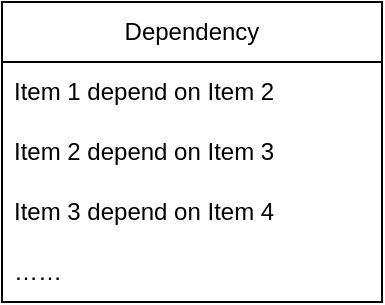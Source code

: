 <mxfile version="25.0.3">
  <diagram name="第 1 页" id="oUxjvyqT6wlHveY7VZm-">
    <mxGraphModel dx="704" dy="424" grid="1" gridSize="10" guides="1" tooltips="1" connect="1" arrows="1" fold="1" page="1" pageScale="1" pageWidth="827" pageHeight="1169" math="0" shadow="0">
      <root>
        <mxCell id="0" />
        <mxCell id="1" parent="0" />
        <mxCell id="ZvHmufIuO7UkllNlJ2f9-6" value="Dependency" style="swimlane;fontStyle=0;childLayout=stackLayout;horizontal=1;startSize=30;horizontalStack=0;resizeParent=1;resizeParentMax=0;resizeLast=0;collapsible=1;marginBottom=0;whiteSpace=wrap;html=1;" vertex="1" parent="1">
          <mxGeometry x="290" y="160" width="190" height="150" as="geometry" />
        </mxCell>
        <mxCell id="ZvHmufIuO7UkllNlJ2f9-7" value="Item 1 depend on Item 2" style="text;strokeColor=none;fillColor=none;align=left;verticalAlign=middle;spacingLeft=4;spacingRight=4;overflow=hidden;points=[[0,0.5],[1,0.5]];portConstraint=eastwest;rotatable=0;whiteSpace=wrap;html=1;" vertex="1" parent="ZvHmufIuO7UkllNlJ2f9-6">
          <mxGeometry y="30" width="190" height="30" as="geometry" />
        </mxCell>
        <mxCell id="ZvHmufIuO7UkllNlJ2f9-8" value="Item 2 depend on Item 3" style="text;strokeColor=none;fillColor=none;align=left;verticalAlign=middle;spacingLeft=4;spacingRight=4;overflow=hidden;points=[[0,0.5],[1,0.5]];portConstraint=eastwest;rotatable=0;whiteSpace=wrap;html=1;" vertex="1" parent="ZvHmufIuO7UkllNlJ2f9-6">
          <mxGeometry y="60" width="190" height="30" as="geometry" />
        </mxCell>
        <mxCell id="ZvHmufIuO7UkllNlJ2f9-9" value="Item 3 depend on Item 4" style="text;strokeColor=none;fillColor=none;align=left;verticalAlign=middle;spacingLeft=4;spacingRight=4;overflow=hidden;points=[[0,0.5],[1,0.5]];portConstraint=eastwest;rotatable=0;whiteSpace=wrap;html=1;" vertex="1" parent="ZvHmufIuO7UkllNlJ2f9-6">
          <mxGeometry y="90" width="190" height="30" as="geometry" />
        </mxCell>
        <mxCell id="ZvHmufIuO7UkllNlJ2f9-10" value="……" style="text;strokeColor=none;fillColor=none;align=left;verticalAlign=middle;spacingLeft=4;spacingRight=4;overflow=hidden;points=[[0,0.5],[1,0.5]];portConstraint=eastwest;rotatable=0;whiteSpace=wrap;html=1;" vertex="1" parent="ZvHmufIuO7UkllNlJ2f9-6">
          <mxGeometry y="120" width="190" height="30" as="geometry" />
        </mxCell>
      </root>
    </mxGraphModel>
  </diagram>
</mxfile>
